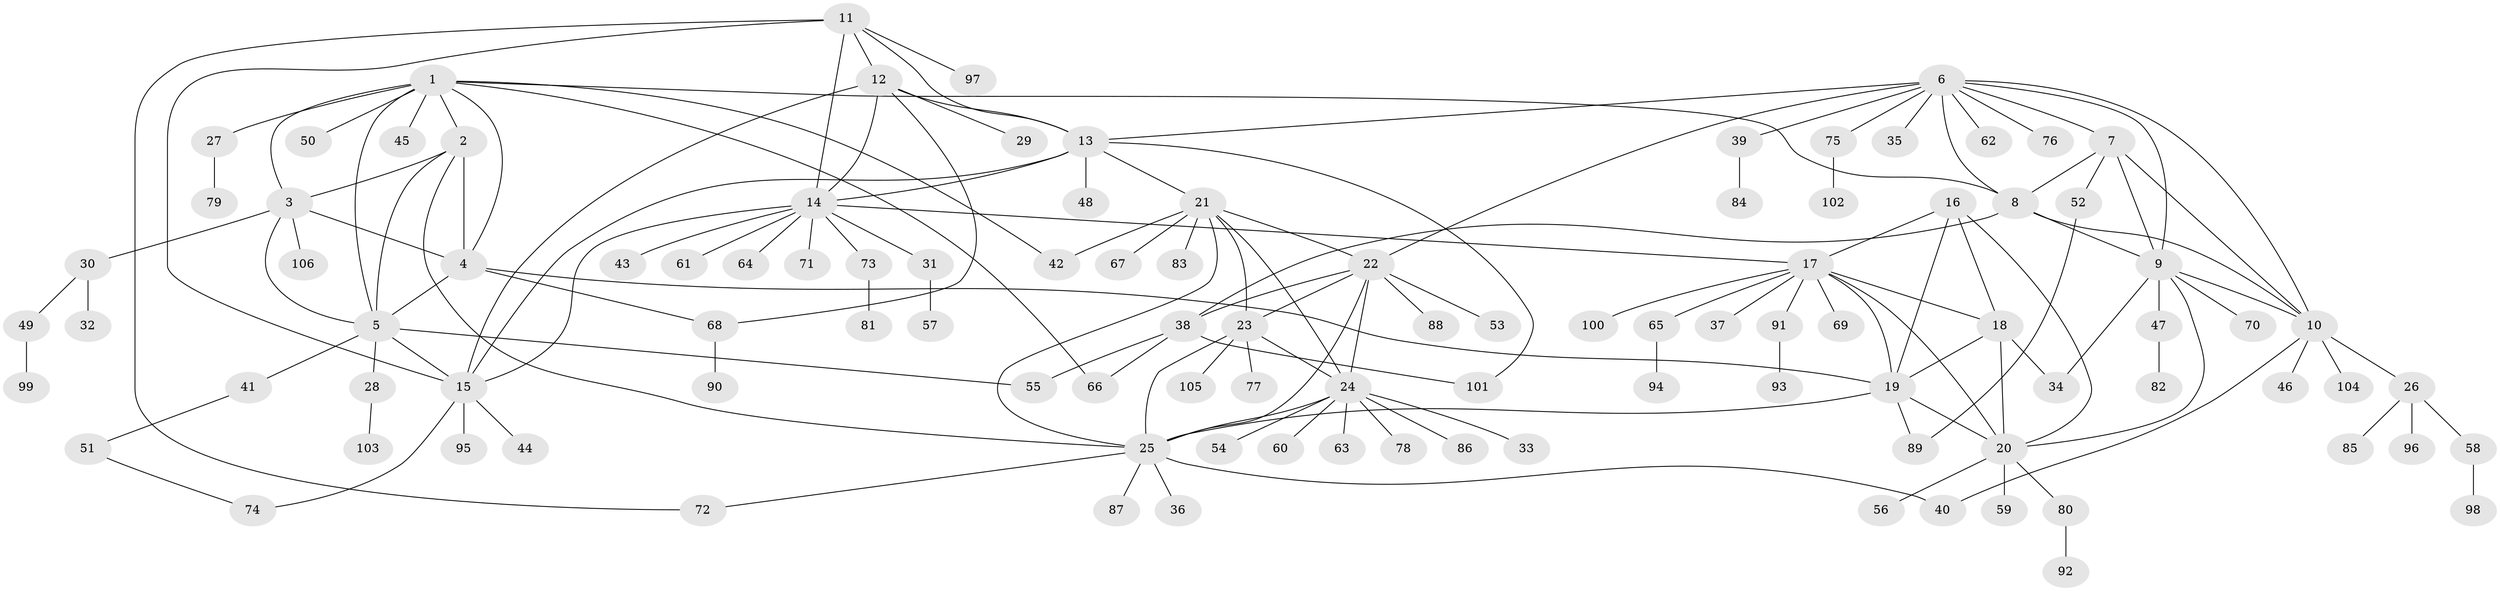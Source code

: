 // coarse degree distribution, {9: 0.013513513513513514, 4: 0.05405405405405406, 5: 0.02702702702702703, 7: 0.04054054054054054, 11: 0.05405405405405406, 6: 0.06756756756756757, 8: 0.05405405405405406, 3: 0.02702702702702703, 2: 0.14864864864864866, 1: 0.5135135135135135}
// Generated by graph-tools (version 1.1) at 2025/19/03/04/25 18:19:41]
// undirected, 106 vertices, 152 edges
graph export_dot {
graph [start="1"]
  node [color=gray90,style=filled];
  1;
  2;
  3;
  4;
  5;
  6;
  7;
  8;
  9;
  10;
  11;
  12;
  13;
  14;
  15;
  16;
  17;
  18;
  19;
  20;
  21;
  22;
  23;
  24;
  25;
  26;
  27;
  28;
  29;
  30;
  31;
  32;
  33;
  34;
  35;
  36;
  37;
  38;
  39;
  40;
  41;
  42;
  43;
  44;
  45;
  46;
  47;
  48;
  49;
  50;
  51;
  52;
  53;
  54;
  55;
  56;
  57;
  58;
  59;
  60;
  61;
  62;
  63;
  64;
  65;
  66;
  67;
  68;
  69;
  70;
  71;
  72;
  73;
  74;
  75;
  76;
  77;
  78;
  79;
  80;
  81;
  82;
  83;
  84;
  85;
  86;
  87;
  88;
  89;
  90;
  91;
  92;
  93;
  94;
  95;
  96;
  97;
  98;
  99;
  100;
  101;
  102;
  103;
  104;
  105;
  106;
  1 -- 2;
  1 -- 3;
  1 -- 4;
  1 -- 5;
  1 -- 8;
  1 -- 27;
  1 -- 42;
  1 -- 45;
  1 -- 50;
  1 -- 66;
  2 -- 3;
  2 -- 4;
  2 -- 5;
  2 -- 25;
  3 -- 4;
  3 -- 5;
  3 -- 30;
  3 -- 106;
  4 -- 5;
  4 -- 19;
  4 -- 68;
  5 -- 15;
  5 -- 28;
  5 -- 41;
  5 -- 55;
  6 -- 7;
  6 -- 8;
  6 -- 9;
  6 -- 10;
  6 -- 13;
  6 -- 22;
  6 -- 35;
  6 -- 39;
  6 -- 62;
  6 -- 75;
  6 -- 76;
  7 -- 8;
  7 -- 9;
  7 -- 10;
  7 -- 52;
  8 -- 9;
  8 -- 10;
  8 -- 38;
  9 -- 10;
  9 -- 20;
  9 -- 34;
  9 -- 47;
  9 -- 70;
  10 -- 26;
  10 -- 40;
  10 -- 46;
  10 -- 104;
  11 -- 12;
  11 -- 13;
  11 -- 14;
  11 -- 15;
  11 -- 72;
  11 -- 97;
  12 -- 13;
  12 -- 14;
  12 -- 15;
  12 -- 29;
  12 -- 68;
  13 -- 14;
  13 -- 15;
  13 -- 21;
  13 -- 48;
  13 -- 101;
  14 -- 15;
  14 -- 17;
  14 -- 31;
  14 -- 43;
  14 -- 61;
  14 -- 64;
  14 -- 71;
  14 -- 73;
  15 -- 44;
  15 -- 74;
  15 -- 95;
  16 -- 17;
  16 -- 18;
  16 -- 19;
  16 -- 20;
  17 -- 18;
  17 -- 19;
  17 -- 20;
  17 -- 37;
  17 -- 65;
  17 -- 69;
  17 -- 91;
  17 -- 100;
  18 -- 19;
  18 -- 20;
  18 -- 34;
  19 -- 20;
  19 -- 25;
  19 -- 89;
  20 -- 56;
  20 -- 59;
  20 -- 80;
  21 -- 22;
  21 -- 23;
  21 -- 24;
  21 -- 25;
  21 -- 42;
  21 -- 67;
  21 -- 83;
  22 -- 23;
  22 -- 24;
  22 -- 25;
  22 -- 38;
  22 -- 53;
  22 -- 88;
  23 -- 24;
  23 -- 25;
  23 -- 77;
  23 -- 105;
  24 -- 25;
  24 -- 33;
  24 -- 54;
  24 -- 60;
  24 -- 63;
  24 -- 78;
  24 -- 86;
  25 -- 36;
  25 -- 40;
  25 -- 72;
  25 -- 87;
  26 -- 58;
  26 -- 85;
  26 -- 96;
  27 -- 79;
  28 -- 103;
  30 -- 32;
  30 -- 49;
  31 -- 57;
  38 -- 55;
  38 -- 66;
  38 -- 101;
  39 -- 84;
  41 -- 51;
  47 -- 82;
  49 -- 99;
  51 -- 74;
  52 -- 89;
  58 -- 98;
  65 -- 94;
  68 -- 90;
  73 -- 81;
  75 -- 102;
  80 -- 92;
  91 -- 93;
}
